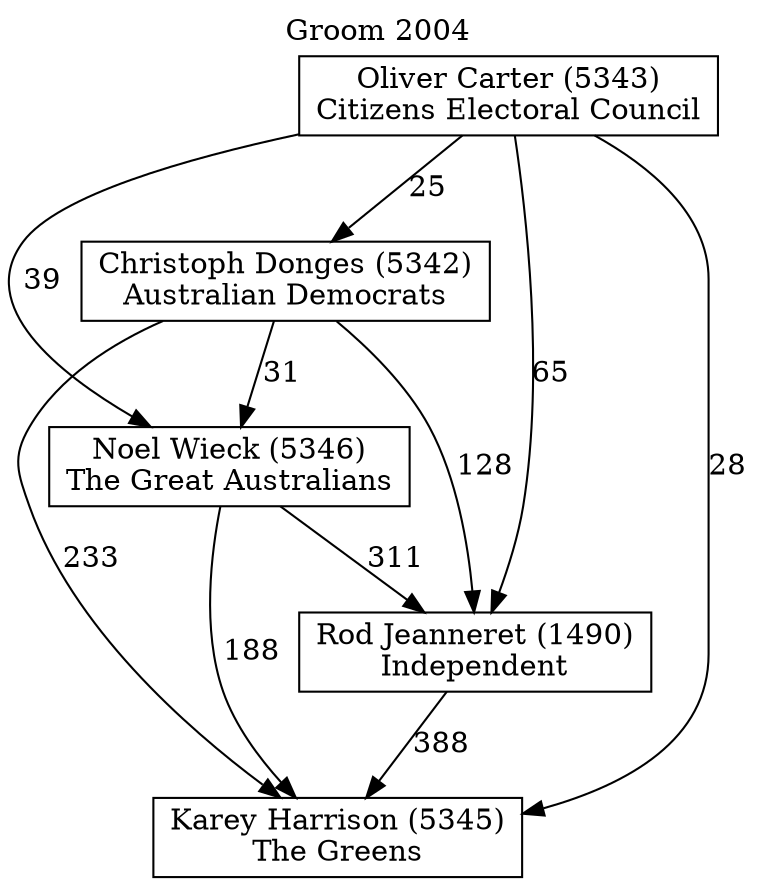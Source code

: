// House preference flow
digraph "Karey Harrison (5345)_Groom_2004" {
	graph [label="Groom 2004" labelloc=t mclimit=10]
	node [shape=box]
	"Karey Harrison (5345)" [label="Karey Harrison (5345)
The Greens"]
	"Rod Jeanneret (1490)" [label="Rod Jeanneret (1490)
Independent"]
	"Noel Wieck (5346)" [label="Noel Wieck (5346)
The Great Australians"]
	"Christoph Donges (5342)" [label="Christoph Donges (5342)
Australian Democrats"]
	"Oliver Carter (5343)" [label="Oliver Carter (5343)
Citizens Electoral Council"]
	"Karey Harrison (5345)" [label="Karey Harrison (5345)
The Greens"]
	"Noel Wieck (5346)" [label="Noel Wieck (5346)
The Great Australians"]
	"Christoph Donges (5342)" [label="Christoph Donges (5342)
Australian Democrats"]
	"Oliver Carter (5343)" [label="Oliver Carter (5343)
Citizens Electoral Council"]
	"Karey Harrison (5345)" [label="Karey Harrison (5345)
The Greens"]
	"Christoph Donges (5342)" [label="Christoph Donges (5342)
Australian Democrats"]
	"Oliver Carter (5343)" [label="Oliver Carter (5343)
Citizens Electoral Council"]
	"Karey Harrison (5345)" [label="Karey Harrison (5345)
The Greens"]
	"Oliver Carter (5343)" [label="Oliver Carter (5343)
Citizens Electoral Council"]
	"Oliver Carter (5343)" [label="Oliver Carter (5343)
Citizens Electoral Council"]
	"Christoph Donges (5342)" [label="Christoph Donges (5342)
Australian Democrats"]
	"Oliver Carter (5343)" [label="Oliver Carter (5343)
Citizens Electoral Council"]
	"Oliver Carter (5343)" [label="Oliver Carter (5343)
Citizens Electoral Council"]
	"Noel Wieck (5346)" [label="Noel Wieck (5346)
The Great Australians"]
	"Christoph Donges (5342)" [label="Christoph Donges (5342)
Australian Democrats"]
	"Oliver Carter (5343)" [label="Oliver Carter (5343)
Citizens Electoral Council"]
	"Noel Wieck (5346)" [label="Noel Wieck (5346)
The Great Australians"]
	"Oliver Carter (5343)" [label="Oliver Carter (5343)
Citizens Electoral Council"]
	"Oliver Carter (5343)" [label="Oliver Carter (5343)
Citizens Electoral Council"]
	"Christoph Donges (5342)" [label="Christoph Donges (5342)
Australian Democrats"]
	"Oliver Carter (5343)" [label="Oliver Carter (5343)
Citizens Electoral Council"]
	"Oliver Carter (5343)" [label="Oliver Carter (5343)
Citizens Electoral Council"]
	"Rod Jeanneret (1490)" [label="Rod Jeanneret (1490)
Independent"]
	"Noel Wieck (5346)" [label="Noel Wieck (5346)
The Great Australians"]
	"Christoph Donges (5342)" [label="Christoph Donges (5342)
Australian Democrats"]
	"Oliver Carter (5343)" [label="Oliver Carter (5343)
Citizens Electoral Council"]
	"Rod Jeanneret (1490)" [label="Rod Jeanneret (1490)
Independent"]
	"Christoph Donges (5342)" [label="Christoph Donges (5342)
Australian Democrats"]
	"Oliver Carter (5343)" [label="Oliver Carter (5343)
Citizens Electoral Council"]
	"Rod Jeanneret (1490)" [label="Rod Jeanneret (1490)
Independent"]
	"Oliver Carter (5343)" [label="Oliver Carter (5343)
Citizens Electoral Council"]
	"Oliver Carter (5343)" [label="Oliver Carter (5343)
Citizens Electoral Council"]
	"Christoph Donges (5342)" [label="Christoph Donges (5342)
Australian Democrats"]
	"Oliver Carter (5343)" [label="Oliver Carter (5343)
Citizens Electoral Council"]
	"Oliver Carter (5343)" [label="Oliver Carter (5343)
Citizens Electoral Council"]
	"Noel Wieck (5346)" [label="Noel Wieck (5346)
The Great Australians"]
	"Christoph Donges (5342)" [label="Christoph Donges (5342)
Australian Democrats"]
	"Oliver Carter (5343)" [label="Oliver Carter (5343)
Citizens Electoral Council"]
	"Noel Wieck (5346)" [label="Noel Wieck (5346)
The Great Australians"]
	"Oliver Carter (5343)" [label="Oliver Carter (5343)
Citizens Electoral Council"]
	"Oliver Carter (5343)" [label="Oliver Carter (5343)
Citizens Electoral Council"]
	"Christoph Donges (5342)" [label="Christoph Donges (5342)
Australian Democrats"]
	"Oliver Carter (5343)" [label="Oliver Carter (5343)
Citizens Electoral Council"]
	"Oliver Carter (5343)" [label="Oliver Carter (5343)
Citizens Electoral Council"]
	"Rod Jeanneret (1490)" -> "Karey Harrison (5345)" [label=388]
	"Noel Wieck (5346)" -> "Rod Jeanneret (1490)" [label=311]
	"Christoph Donges (5342)" -> "Noel Wieck (5346)" [label=31]
	"Oliver Carter (5343)" -> "Christoph Donges (5342)" [label=25]
	"Noel Wieck (5346)" -> "Karey Harrison (5345)" [label=188]
	"Christoph Donges (5342)" -> "Karey Harrison (5345)" [label=233]
	"Oliver Carter (5343)" -> "Karey Harrison (5345)" [label=28]
	"Oliver Carter (5343)" -> "Noel Wieck (5346)" [label=39]
	"Christoph Donges (5342)" -> "Rod Jeanneret (1490)" [label=128]
	"Oliver Carter (5343)" -> "Rod Jeanneret (1490)" [label=65]
}

